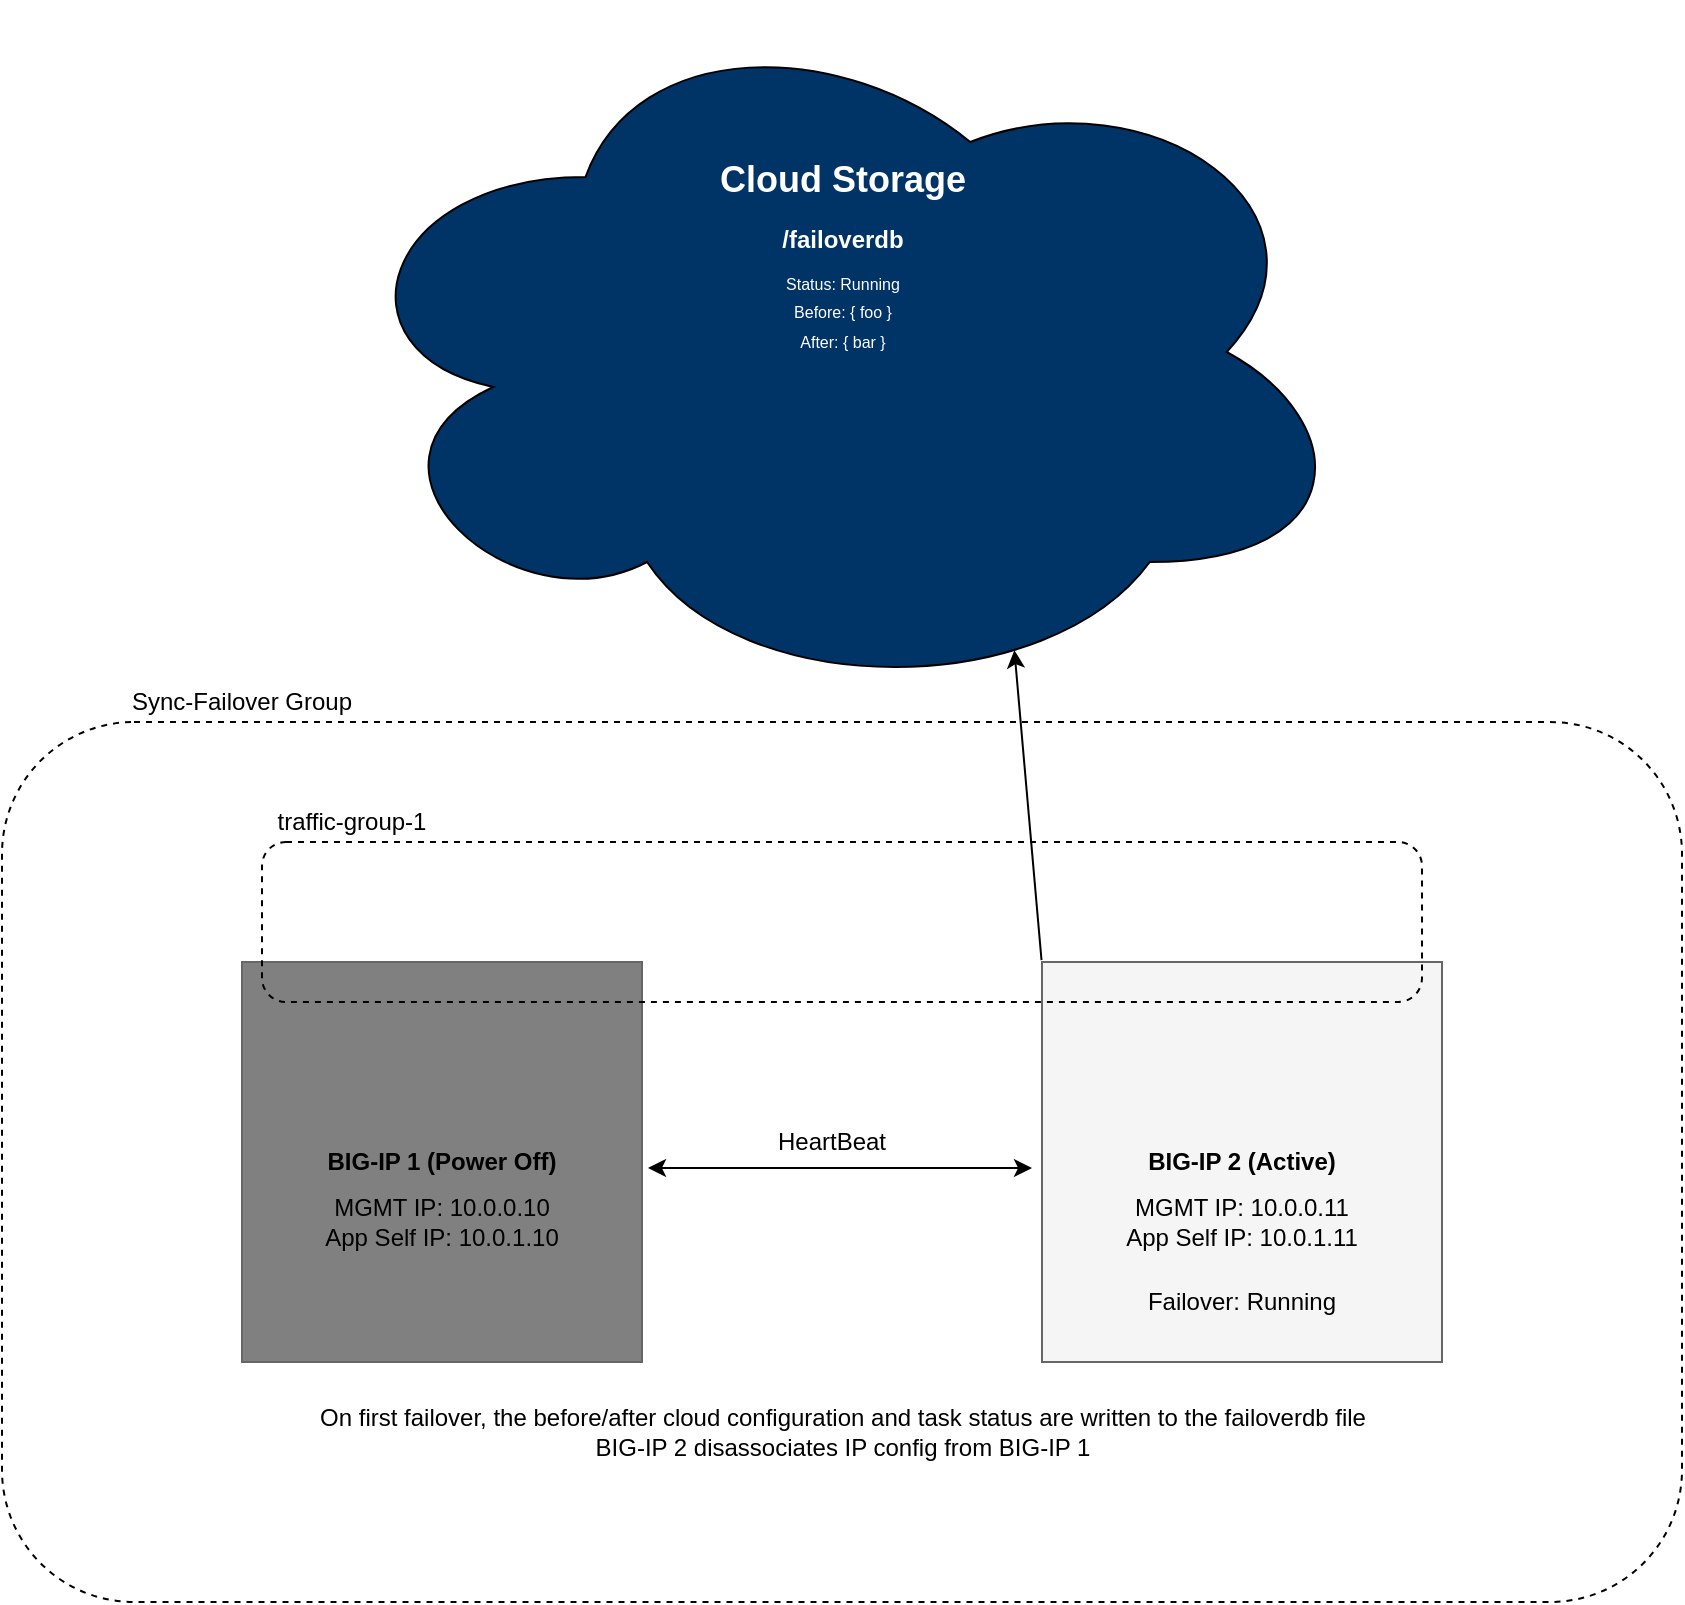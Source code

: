 <mxfile version="11.0.5" type="device"><diagram id="BQAhpoLwqxsafyH3QBpK" name="Page-1"><mxGraphModel dx="1446" dy="1069" grid="1" gridSize="10" guides="1" tooltips="1" connect="1" arrows="1" fold="1" page="1" pageScale="1" pageWidth="1100" pageHeight="850" math="0" shadow="0"><root><mxCell id="0"/><mxCell id="1" parent="0"/><mxCell id="_UW2oKPEpFkIL4YlRwzr-1" value="" style="rounded=1;whiteSpace=wrap;html=1;dashed=1;fillColor=none;" vertex="1" parent="1"><mxGeometry x="120" y="371" width="840" height="440" as="geometry"/></mxCell><mxCell id="_UW2oKPEpFkIL4YlRwzr-2" value="" style="verticalLabelPosition=bottom;verticalAlign=top;html=1;shape=mxgraph.basic.rect;fillColor=#808080;fillColor2=none;strokeColor=#666666;strokeWidth=1;size=20;indent=5;fontColor=#333333;" vertex="1" parent="1"><mxGeometry x="240" y="491" width="200" height="200" as="geometry"/></mxCell><mxCell id="_UW2oKPEpFkIL4YlRwzr-3" value="" style="verticalLabelPosition=bottom;verticalAlign=top;html=1;shape=mxgraph.basic.rect;fillColor=#f5f5f5;fillColor2=none;strokeColor=#666666;strokeWidth=1;size=20;indent=5;fontColor=#333333;" vertex="1" parent="1"><mxGeometry x="640" y="491" width="200" height="200" as="geometry"/></mxCell><mxCell id="_UW2oKPEpFkIL4YlRwzr-4" value="" style="endArrow=classic;startArrow=classic;html=1;exitX=1.015;exitY=0.515;exitDx=0;exitDy=0;exitPerimeter=0;" edge="1" parent="1" source="_UW2oKPEpFkIL4YlRwzr-2"><mxGeometry width="50" height="50" relative="1" as="geometry"><mxPoint x="480" y="596" as="sourcePoint"/><mxPoint x="635" y="594" as="targetPoint"/></mxGeometry></mxCell><mxCell id="_UW2oKPEpFkIL4YlRwzr-5" value="&lt;b&gt;BIG-IP 1 (Power Off)&lt;/b&gt;" style="text;html=1;strokeColor=none;fillColor=none;align=center;verticalAlign=middle;whiteSpace=wrap;rounded=0;" vertex="1" parent="1"><mxGeometry x="280" y="571" width="120" height="40" as="geometry"/></mxCell><mxCell id="_UW2oKPEpFkIL4YlRwzr-6" value="&lt;b&gt;BIG-IP 2 (Active)&lt;/b&gt;&lt;br&gt;" style="text;html=1;strokeColor=none;fillColor=none;align=center;verticalAlign=middle;whiteSpace=wrap;rounded=0;" vertex="1" parent="1"><mxGeometry x="680" y="571" width="120" height="40" as="geometry"/></mxCell><mxCell id="_UW2oKPEpFkIL4YlRwzr-7" value="MGMT IP: 10.0.0.10&lt;br&gt;App Self IP: 10.0.1.10&lt;br&gt;" style="text;html=1;strokeColor=none;fillColor=none;align=center;verticalAlign=middle;whiteSpace=wrap;rounded=0;" vertex="1" parent="1"><mxGeometry x="280" y="601" width="120" height="40" as="geometry"/></mxCell><mxCell id="_UW2oKPEpFkIL4YlRwzr-8" value="MGMT IP: 10.0.0.11&lt;br&gt;App Self IP: 10.0.1.11&lt;br&gt;" style="text;html=1;strokeColor=none;fillColor=none;align=center;verticalAlign=middle;whiteSpace=wrap;rounded=0;" vertex="1" parent="1"><mxGeometry x="680" y="601" width="120" height="40" as="geometry"/></mxCell><mxCell id="_UW2oKPEpFkIL4YlRwzr-9" value="Sync-Failover Group" style="text;html=1;strokeColor=none;fillColor=none;align=center;verticalAlign=middle;whiteSpace=wrap;rounded=0;" vertex="1" parent="1"><mxGeometry x="170" y="351" width="140" height="20" as="geometry"/></mxCell><mxCell id="_UW2oKPEpFkIL4YlRwzr-10" value="traffic-group-1" style="text;html=1;strokeColor=none;fillColor=none;align=center;verticalAlign=middle;whiteSpace=wrap;rounded=0;dashed=1;" vertex="1" parent="1"><mxGeometry x="250" y="411" width="90" height="20" as="geometry"/></mxCell><mxCell id="_UW2oKPEpFkIL4YlRwzr-11" value="" style="rounded=1;whiteSpace=wrap;html=1;strokeColor=#000000;fillColor=none;dashed=1;" vertex="1" parent="1"><mxGeometry x="250" y="431" width="580" height="80" as="geometry"/></mxCell><mxCell id="_UW2oKPEpFkIL4YlRwzr-13" value="HeartBeat" style="text;html=1;strokeColor=none;fillColor=none;align=center;verticalAlign=middle;whiteSpace=wrap;rounded=0;dashed=1;" vertex="1" parent="1"><mxGeometry x="490" y="571" width="90" height="20" as="geometry"/></mxCell><mxCell id="_UW2oKPEpFkIL4YlRwzr-15" value="Failover: Running" style="text;html=1;strokeColor=none;fillColor=none;align=center;verticalAlign=middle;whiteSpace=wrap;rounded=0;" vertex="1" parent="1"><mxGeometry x="680" y="641" width="120" height="40" as="geometry"/></mxCell><mxCell id="_UW2oKPEpFkIL4YlRwzr-16" value="On first failover, the before/after cloud configuration and task status are written to the failoverdb file&lt;br&gt;BIG-IP 2 disassociates IP config from BIG-IP 1" style="text;html=1;resizable=0;autosize=1;align=center;verticalAlign=middle;points=[];fillColor=none;strokeColor=none;rounded=0;" vertex="1" parent="1"><mxGeometry x="270" y="711" width="540" height="30" as="geometry"/></mxCell><mxCell id="_UW2oKPEpFkIL4YlRwzr-17" value="" style="ellipse;shape=cloud;whiteSpace=wrap;html=1;fillColor=#003366;" vertex="1" parent="1"><mxGeometry x="283.5" y="11" width="513" height="350" as="geometry"/></mxCell><mxCell id="_UW2oKPEpFkIL4YlRwzr-18" value="&lt;font color=&quot;#ffffff&quot; style=&quot;font-size: 18px&quot;&gt;&lt;b&gt;Cloud Storage&lt;/b&gt;&lt;/font&gt;" style="text;html=1;resizable=0;autosize=1;align=center;verticalAlign=middle;points=[];fillColor=none;strokeColor=none;rounded=0;" vertex="1" parent="1"><mxGeometry x="470" y="90" width="140" height="20" as="geometry"/></mxCell><mxCell id="_UW2oKPEpFkIL4YlRwzr-19" value="&lt;b&gt;&lt;font color=&quot;#ffffff&quot;&gt;/failoverdb&lt;/font&gt;&lt;/b&gt;" style="text;html=1;resizable=0;autosize=1;align=center;verticalAlign=middle;points=[];fillColor=none;strokeColor=none;rounded=0;" vertex="1" parent="1"><mxGeometry x="500" y="120" width="80" height="20" as="geometry"/></mxCell><mxCell id="_UW2oKPEpFkIL4YlRwzr-20" value="" style="endArrow=classic;html=1;entryX=0.668;entryY=0.926;entryDx=0;entryDy=0;entryPerimeter=0;exitX=0.672;exitY=0.738;exitDx=0;exitDy=0;exitPerimeter=0;" edge="1" parent="1" source="_UW2oKPEpFkIL4YlRwzr-11" target="_UW2oKPEpFkIL4YlRwzr-17"><mxGeometry width="50" height="50" relative="1" as="geometry"><mxPoint x="740" y="490" as="sourcePoint"/><mxPoint x="770" y="441" as="targetPoint"/></mxGeometry></mxCell><mxCell id="_UW2oKPEpFkIL4YlRwzr-21" value="&lt;font color=&quot;#ffffff&quot; style=&quot;font-size: 8px&quot;&gt;Status: Running&lt;br&gt;Before: { foo }&lt;br&gt;After: { bar }&lt;br&gt;&lt;/font&gt;" style="text;html=1;resizable=0;autosize=1;align=center;verticalAlign=middle;points=[];fillColor=none;strokeColor=none;rounded=0;" vertex="1" parent="1"><mxGeometry x="505" y="140" width="70" height="50" as="geometry"/></mxCell></root></mxGraphModel></diagram></mxfile>
